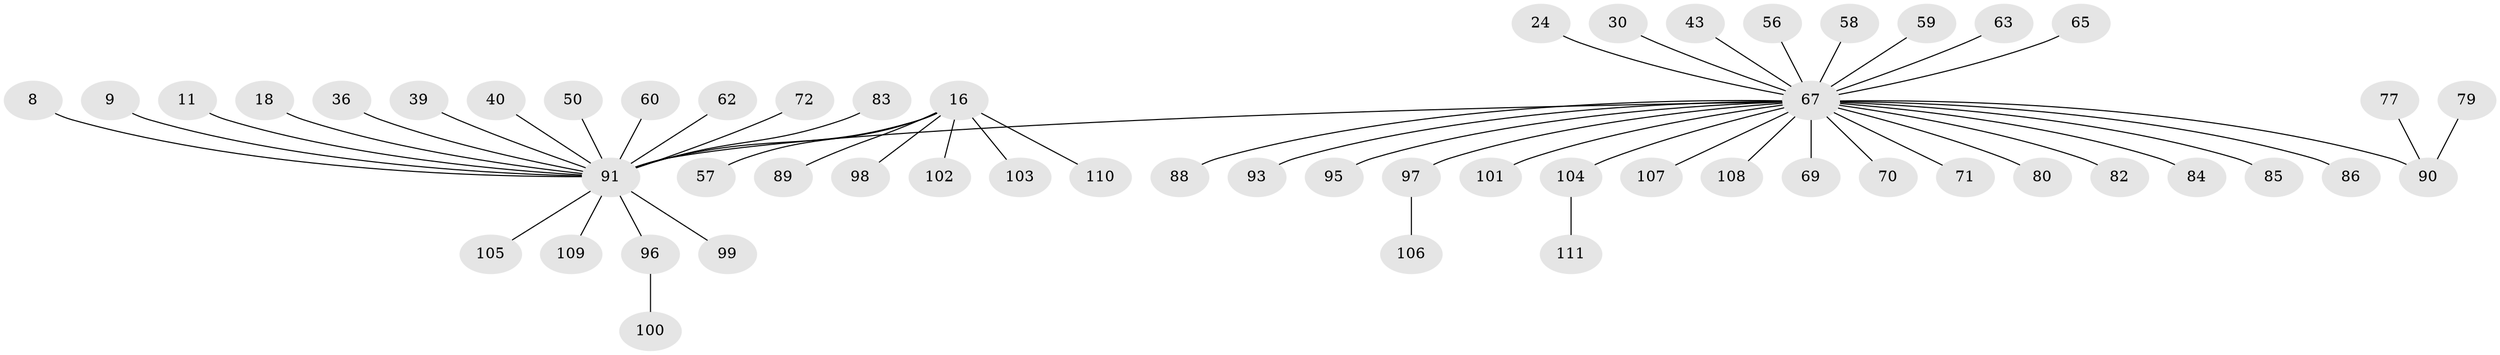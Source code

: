 // original degree distribution, {20: 0.009009009009009009, 15: 0.009009009009009009, 4: 0.06306306306306306, 2: 0.12612612612612611, 3: 0.07207207207207207, 6: 0.009009009009009009, 1: 0.6486486486486487, 5: 0.06306306306306306}
// Generated by graph-tools (version 1.1) at 2025/48/03/09/25 04:48:10]
// undirected, 55 vertices, 54 edges
graph export_dot {
graph [start="1"]
  node [color=gray90,style=filled];
  8;
  9;
  11;
  16 [super="+14+4+13"];
  18;
  24;
  30;
  36;
  39;
  40;
  43;
  50;
  56 [super="+38+46"];
  57;
  58;
  59;
  60;
  62 [super="+47"];
  63;
  65;
  67 [super="+49+48+6"];
  69;
  70;
  71;
  72;
  77;
  79 [super="+73"];
  80 [super="+55"];
  82 [super="+10+68"];
  83;
  84;
  85 [super="+75"];
  86 [super="+61"];
  88;
  89;
  90 [super="+42"];
  91 [super="+17+22+26+3"];
  93;
  95;
  96 [super="+78"];
  97 [super="+81+87"];
  98;
  99;
  100;
  101;
  102;
  103;
  104 [super="+35+54+51+76+92+94"];
  105 [super="+27"];
  106;
  107 [super="+74"];
  108;
  109;
  110 [super="+53"];
  111;
  8 -- 91;
  9 -- 91;
  11 -- 91;
  16 -- 89;
  16 -- 102;
  16 -- 103;
  16 -- 98;
  16 -- 57;
  16 -- 91 [weight=2];
  16 -- 110;
  18 -- 91;
  24 -- 67;
  30 -- 67;
  36 -- 91;
  39 -- 91;
  40 -- 91;
  43 -- 67;
  50 -- 91;
  56 -- 67;
  58 -- 67;
  59 -- 67;
  60 -- 91;
  62 -- 91;
  63 -- 67;
  65 -- 67;
  67 -- 70;
  67 -- 90 [weight=3];
  67 -- 69;
  67 -- 71;
  67 -- 82;
  67 -- 84;
  67 -- 88;
  67 -- 91 [weight=2];
  67 -- 93;
  67 -- 95;
  67 -- 101;
  67 -- 104;
  67 -- 108;
  67 -- 80;
  67 -- 86;
  67 -- 107;
  67 -- 85;
  67 -- 97;
  72 -- 91;
  77 -- 90;
  79 -- 90;
  83 -- 91;
  91 -- 99;
  91 -- 109;
  91 -- 105;
  91 -- 96;
  96 -- 100;
  97 -- 106;
  104 -- 111;
}
